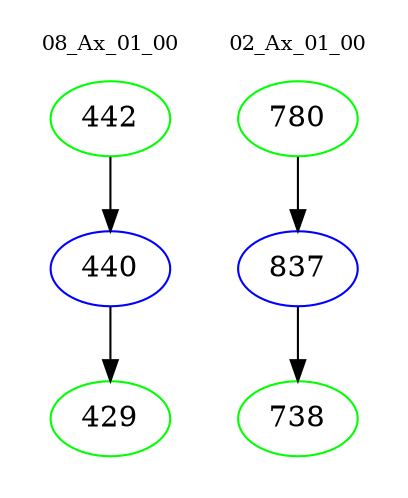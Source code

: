 digraph{
subgraph cluster_0 {
color = white
label = "08_Ax_01_00";
fontsize=10;
T0_442 [label="442", color="green"]
T0_442 -> T0_440 [color="black"]
T0_440 [label="440", color="blue"]
T0_440 -> T0_429 [color="black"]
T0_429 [label="429", color="green"]
}
subgraph cluster_1 {
color = white
label = "02_Ax_01_00";
fontsize=10;
T1_780 [label="780", color="green"]
T1_780 -> T1_837 [color="black"]
T1_837 [label="837", color="blue"]
T1_837 -> T1_738 [color="black"]
T1_738 [label="738", color="green"]
}
}
